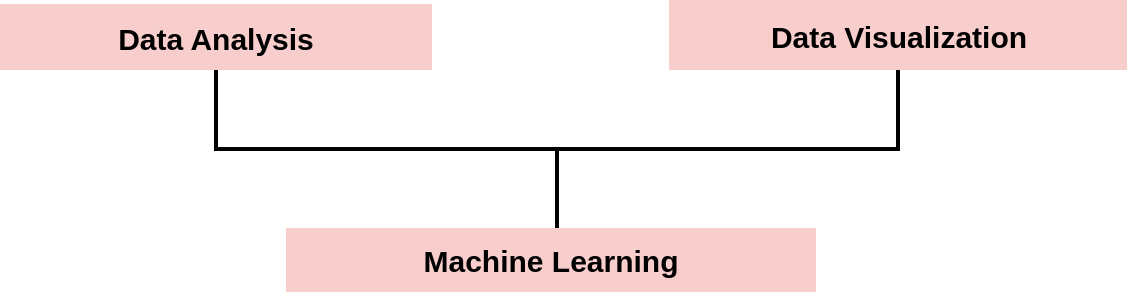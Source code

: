 <mxfile version="11.0.7" type="github"><diagram id="pSz-GCxxJk2EOm57yMcC" name="Page-1"><mxGraphModel dx="1355" dy="776" grid="0" gridSize="10" guides="1" tooltips="1" connect="1" arrows="1" fold="1" page="0" pageScale="1" pageWidth="827" pageHeight="1169" math="0" shadow="0"><root><mxCell id="0"/><mxCell id="1" parent="0"/><mxCell id="OoQ-sBesWoEe7ZfZoLY_-12" value="" style="strokeWidth=2;html=1;shape=mxgraph.flowchart.annotation_2;align=left;pointerEvents=1;labelBackgroundColor=none;fillColor=#ffffff;gradientColor=none;fontSize=13;fontColor=#000000;direction=north;" parent="1" vertex="1"><mxGeometry x="252" y="105" width="341" height="79" as="geometry"/></mxCell><mxCell id="OoQ-sBesWoEe7ZfZoLY_-15" value="&lt;b&gt;&lt;font style=&quot;font-size: 15px&quot;&gt;Data Analysis&lt;/font&gt;&lt;/b&gt;" style="rounded=0;whiteSpace=wrap;html=1;labelBackgroundColor=none;strokeColor=none;strokeWidth=3;fillColor=#f8cecc;fontSize=13;align=center;" parent="1" vertex="1"><mxGeometry x="144" y="72" width="216" height="33" as="geometry"/></mxCell><mxCell id="OoQ-sBesWoEe7ZfZoLY_-17" value="&lt;b&gt;&lt;font style=&quot;font-size: 15px&quot;&gt;Data Visualization&lt;/font&gt;&lt;/b&gt;" style="rounded=0;whiteSpace=wrap;html=1;labelBackgroundColor=none;strokeWidth=3;fontSize=13;align=center;fillColor=#f8cecc;strokeColor=none;" parent="1" vertex="1"><mxGeometry x="478.5" y="70" width="229" height="35" as="geometry"/></mxCell><mxCell id="OoQ-sBesWoEe7ZfZoLY_-18" value="&lt;b&gt;&lt;font style=&quot;font-size: 15px&quot;&gt;Machine Learning&lt;/font&gt;&lt;/b&gt;" style="rounded=0;whiteSpace=wrap;html=1;labelBackgroundColor=none;strokeColor=none;strokeWidth=3;fillColor=#f8cecc;fontSize=13;align=center;" parent="1" vertex="1"><mxGeometry x="287" y="184" width="265" height="32" as="geometry"/></mxCell></root></mxGraphModel></diagram></mxfile>